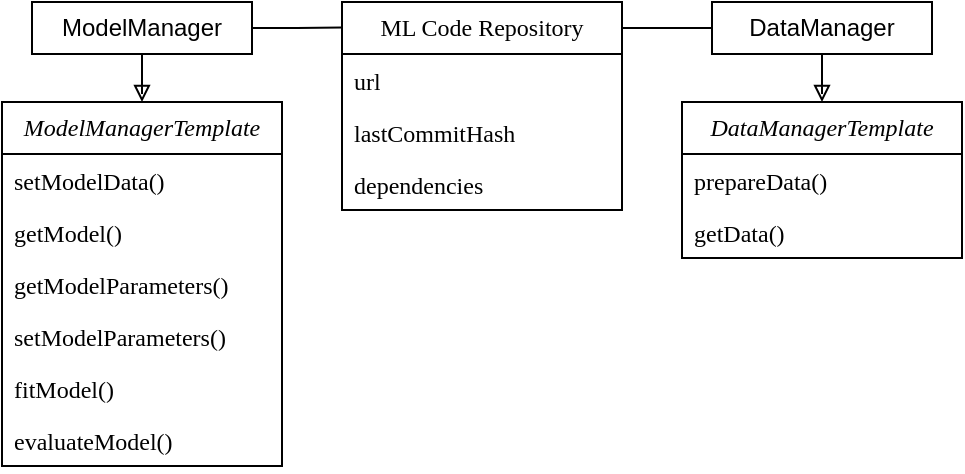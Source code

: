 <mxfile version="25.0.2">
  <diagram name="Page-1" id="Dl4oVYlqzYpcefwEGg33">
    <mxGraphModel dx="683" dy="398" grid="1" gridSize="10" guides="1" tooltips="1" connect="1" arrows="1" fold="1" page="1" pageScale="1" pageWidth="850" pageHeight="1100" math="0" shadow="0">
      <root>
        <mxCell id="0" />
        <mxCell id="1" parent="0" />
        <mxCell id="ujUZu0xUHMEWgU3puu9X-23" value="ML Code Repository" style="swimlane;fontStyle=0;childLayout=stackLayout;horizontal=1;startSize=26;fillColor=none;horizontalStack=0;resizeParent=1;resizeParentMax=0;resizeLast=0;collapsible=1;marginBottom=0;whiteSpace=wrap;html=1;fontFamily=CMU Sans Serif;" vertex="1" parent="1">
          <mxGeometry x="285" y="220" width="140" height="104" as="geometry" />
        </mxCell>
        <mxCell id="ujUZu0xUHMEWgU3puu9X-31" value="url" style="text;strokeColor=none;fillColor=none;align=left;verticalAlign=top;spacingLeft=4;spacingRight=4;overflow=hidden;rotatable=0;points=[[0,0.5],[1,0.5]];portConstraint=eastwest;whiteSpace=wrap;html=1;fontFamily=CMU Sans Serif;" vertex="1" parent="ujUZu0xUHMEWgU3puu9X-23">
          <mxGeometry y="26" width="140" height="26" as="geometry" />
        </mxCell>
        <mxCell id="ujUZu0xUHMEWgU3puu9X-32" value="lastCommitHash" style="text;strokeColor=none;fillColor=none;align=left;verticalAlign=top;spacingLeft=4;spacingRight=4;overflow=hidden;rotatable=0;points=[[0,0.5],[1,0.5]];portConstraint=eastwest;whiteSpace=wrap;html=1;fontFamily=CMU Sans Serif;" vertex="1" parent="ujUZu0xUHMEWgU3puu9X-23">
          <mxGeometry y="52" width="140" height="26" as="geometry" />
        </mxCell>
        <mxCell id="ujUZu0xUHMEWgU3puu9X-33" value="dependencies" style="text;strokeColor=none;fillColor=none;align=left;verticalAlign=top;spacingLeft=4;spacingRight=4;overflow=hidden;rotatable=0;points=[[0,0.5],[1,0.5]];portConstraint=eastwest;whiteSpace=wrap;html=1;fontFamily=CMU Sans Serif;" vertex="1" parent="ujUZu0xUHMEWgU3puu9X-23">
          <mxGeometry y="78" width="140" height="26" as="geometry" />
        </mxCell>
        <mxCell id="ujUZu0xUHMEWgU3puu9X-46" style="edgeStyle=orthogonalEdgeStyle;rounded=0;orthogonalLoop=1;jettySize=auto;html=1;entryX=0.5;entryY=0;entryDx=0;entryDy=0;endArrow=block;endFill=0;" edge="1" parent="1" source="ujUZu0xUHMEWgU3puu9X-40" target="ujUZu0xUHMEWgU3puu9X-42">
          <mxGeometry relative="1" as="geometry" />
        </mxCell>
        <mxCell id="ujUZu0xUHMEWgU3puu9X-40" value="DataManager" style="html=1;whiteSpace=wrap;" vertex="1" parent="1">
          <mxGeometry x="470" y="220" width="110" height="26" as="geometry" />
        </mxCell>
        <mxCell id="ujUZu0xUHMEWgU3puu9X-42" value="&lt;i&gt;DataManagerTemplate&lt;/i&gt;" style="swimlane;fontStyle=0;childLayout=stackLayout;horizontal=1;startSize=26;fillColor=none;horizontalStack=0;resizeParent=1;resizeParentMax=0;resizeLast=0;collapsible=1;marginBottom=0;whiteSpace=wrap;html=1;fontFamily=CMU Sans Serif;" vertex="1" parent="1">
          <mxGeometry x="455" y="270" width="140" height="78" as="geometry" />
        </mxCell>
        <mxCell id="ujUZu0xUHMEWgU3puu9X-43" value="prepareData()" style="text;strokeColor=none;fillColor=none;align=left;verticalAlign=top;spacingLeft=4;spacingRight=4;overflow=hidden;rotatable=0;points=[[0,0.5],[1,0.5]];portConstraint=eastwest;whiteSpace=wrap;html=1;fontFamily=CMU Sans Serif;" vertex="1" parent="ujUZu0xUHMEWgU3puu9X-42">
          <mxGeometry y="26" width="140" height="26" as="geometry" />
        </mxCell>
        <mxCell id="ujUZu0xUHMEWgU3puu9X-44" value="getData()" style="text;strokeColor=none;fillColor=none;align=left;verticalAlign=top;spacingLeft=4;spacingRight=4;overflow=hidden;rotatable=0;points=[[0,0.5],[1,0.5]];portConstraint=eastwest;whiteSpace=wrap;html=1;fontFamily=CMU Sans Serif;" vertex="1" parent="ujUZu0xUHMEWgU3puu9X-42">
          <mxGeometry y="52" width="140" height="26" as="geometry" />
        </mxCell>
        <mxCell id="ujUZu0xUHMEWgU3puu9X-55" style="edgeStyle=orthogonalEdgeStyle;rounded=0;orthogonalLoop=1;jettySize=auto;html=1;entryX=0.5;entryY=0;entryDx=0;entryDy=0;endArrow=block;endFill=0;" edge="1" parent="1" source="ujUZu0xUHMEWgU3puu9X-47" target="ujUZu0xUHMEWgU3puu9X-48">
          <mxGeometry relative="1" as="geometry" />
        </mxCell>
        <mxCell id="ujUZu0xUHMEWgU3puu9X-47" value="ModelManager" style="html=1;whiteSpace=wrap;" vertex="1" parent="1">
          <mxGeometry x="130" y="220" width="110" height="26" as="geometry" />
        </mxCell>
        <mxCell id="ujUZu0xUHMEWgU3puu9X-48" value="&lt;i&gt;ModelManagerTemplate&lt;/i&gt;" style="swimlane;fontStyle=0;childLayout=stackLayout;horizontal=1;startSize=26;fillColor=none;horizontalStack=0;resizeParent=1;resizeParentMax=0;resizeLast=0;collapsible=1;marginBottom=0;whiteSpace=wrap;html=1;fontFamily=CMU Sans Serif;" vertex="1" parent="1">
          <mxGeometry x="115" y="270" width="140" height="182" as="geometry" />
        </mxCell>
        <mxCell id="ujUZu0xUHMEWgU3puu9X-49" value="setModelData()" style="text;strokeColor=none;fillColor=none;align=left;verticalAlign=top;spacingLeft=4;spacingRight=4;overflow=hidden;rotatable=0;points=[[0,0.5],[1,0.5]];portConstraint=eastwest;whiteSpace=wrap;html=1;fontFamily=CMU Sans Serif;" vertex="1" parent="ujUZu0xUHMEWgU3puu9X-48">
          <mxGeometry y="26" width="140" height="26" as="geometry" />
        </mxCell>
        <mxCell id="ujUZu0xUHMEWgU3puu9X-50" value="getModel()" style="text;strokeColor=none;fillColor=none;align=left;verticalAlign=top;spacingLeft=4;spacingRight=4;overflow=hidden;rotatable=0;points=[[0,0.5],[1,0.5]];portConstraint=eastwest;whiteSpace=wrap;html=1;fontFamily=CMU Sans Serif;" vertex="1" parent="ujUZu0xUHMEWgU3puu9X-48">
          <mxGeometry y="52" width="140" height="26" as="geometry" />
        </mxCell>
        <mxCell id="ujUZu0xUHMEWgU3puu9X-51" value="getModelParameters()" style="text;strokeColor=none;fillColor=none;align=left;verticalAlign=top;spacingLeft=4;spacingRight=4;overflow=hidden;rotatable=0;points=[[0,0.5],[1,0.5]];portConstraint=eastwest;whiteSpace=wrap;html=1;fontFamily=CMU Sans Serif;" vertex="1" parent="ujUZu0xUHMEWgU3puu9X-48">
          <mxGeometry y="78" width="140" height="26" as="geometry" />
        </mxCell>
        <mxCell id="ujUZu0xUHMEWgU3puu9X-52" value="setModelParameters()" style="text;strokeColor=none;fillColor=none;align=left;verticalAlign=top;spacingLeft=4;spacingRight=4;overflow=hidden;rotatable=0;points=[[0,0.5],[1,0.5]];portConstraint=eastwest;whiteSpace=wrap;html=1;fontFamily=CMU Sans Serif;" vertex="1" parent="ujUZu0xUHMEWgU3puu9X-48">
          <mxGeometry y="104" width="140" height="26" as="geometry" />
        </mxCell>
        <mxCell id="ujUZu0xUHMEWgU3puu9X-53" value="fitModel()" style="text;strokeColor=none;fillColor=none;align=left;verticalAlign=top;spacingLeft=4;spacingRight=4;overflow=hidden;rotatable=0;points=[[0,0.5],[1,0.5]];portConstraint=eastwest;whiteSpace=wrap;html=1;fontFamily=CMU Sans Serif;" vertex="1" parent="ujUZu0xUHMEWgU3puu9X-48">
          <mxGeometry y="130" width="140" height="26" as="geometry" />
        </mxCell>
        <mxCell id="ujUZu0xUHMEWgU3puu9X-54" value="evaluateModel()" style="text;strokeColor=none;fillColor=none;align=left;verticalAlign=top;spacingLeft=4;spacingRight=4;overflow=hidden;rotatable=0;points=[[0,0.5],[1,0.5]];portConstraint=eastwest;whiteSpace=wrap;html=1;fontFamily=CMU Sans Serif;" vertex="1" parent="ujUZu0xUHMEWgU3puu9X-48">
          <mxGeometry y="156" width="140" height="26" as="geometry" />
        </mxCell>
        <mxCell id="ujUZu0xUHMEWgU3puu9X-56" style="edgeStyle=orthogonalEdgeStyle;rounded=0;orthogonalLoop=1;jettySize=auto;html=1;entryX=0;entryY=0.123;entryDx=0;entryDy=0;entryPerimeter=0;endArrow=none;endFill=0;" edge="1" parent="1" source="ujUZu0xUHMEWgU3puu9X-47" target="ujUZu0xUHMEWgU3puu9X-23">
          <mxGeometry relative="1" as="geometry" />
        </mxCell>
        <mxCell id="ujUZu0xUHMEWgU3puu9X-57" style="edgeStyle=orthogonalEdgeStyle;rounded=0;orthogonalLoop=1;jettySize=auto;html=1;endArrow=none;endFill=0;" edge="1" parent="1" source="ujUZu0xUHMEWgU3puu9X-40">
          <mxGeometry relative="1" as="geometry">
            <mxPoint x="425" y="233" as="targetPoint" />
          </mxGeometry>
        </mxCell>
      </root>
    </mxGraphModel>
  </diagram>
</mxfile>
